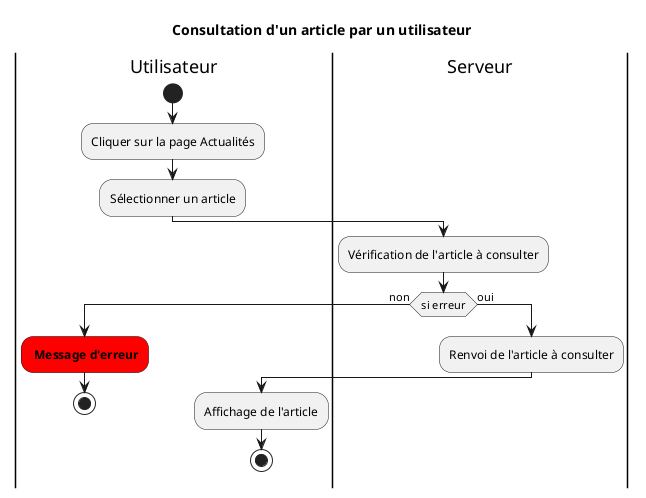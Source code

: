 @startuml UserReadArticle
title Consultation d'un article par un utilisateur

|Utilisateur|
start
:Cliquer sur la page Actualités;
:Sélectionner un article;
|Serveur|
:Vérification de l'article à consulter;
if (si erreur) then (non)
  |Utilisateur|
  #red: **Message d'erreur**;
  stop
else (oui)
  |Serveur|
  :Renvoi de l'article à consulter;
  |Utilisateur|
  :Affichage de l'article;
  stop
endif
@enduml